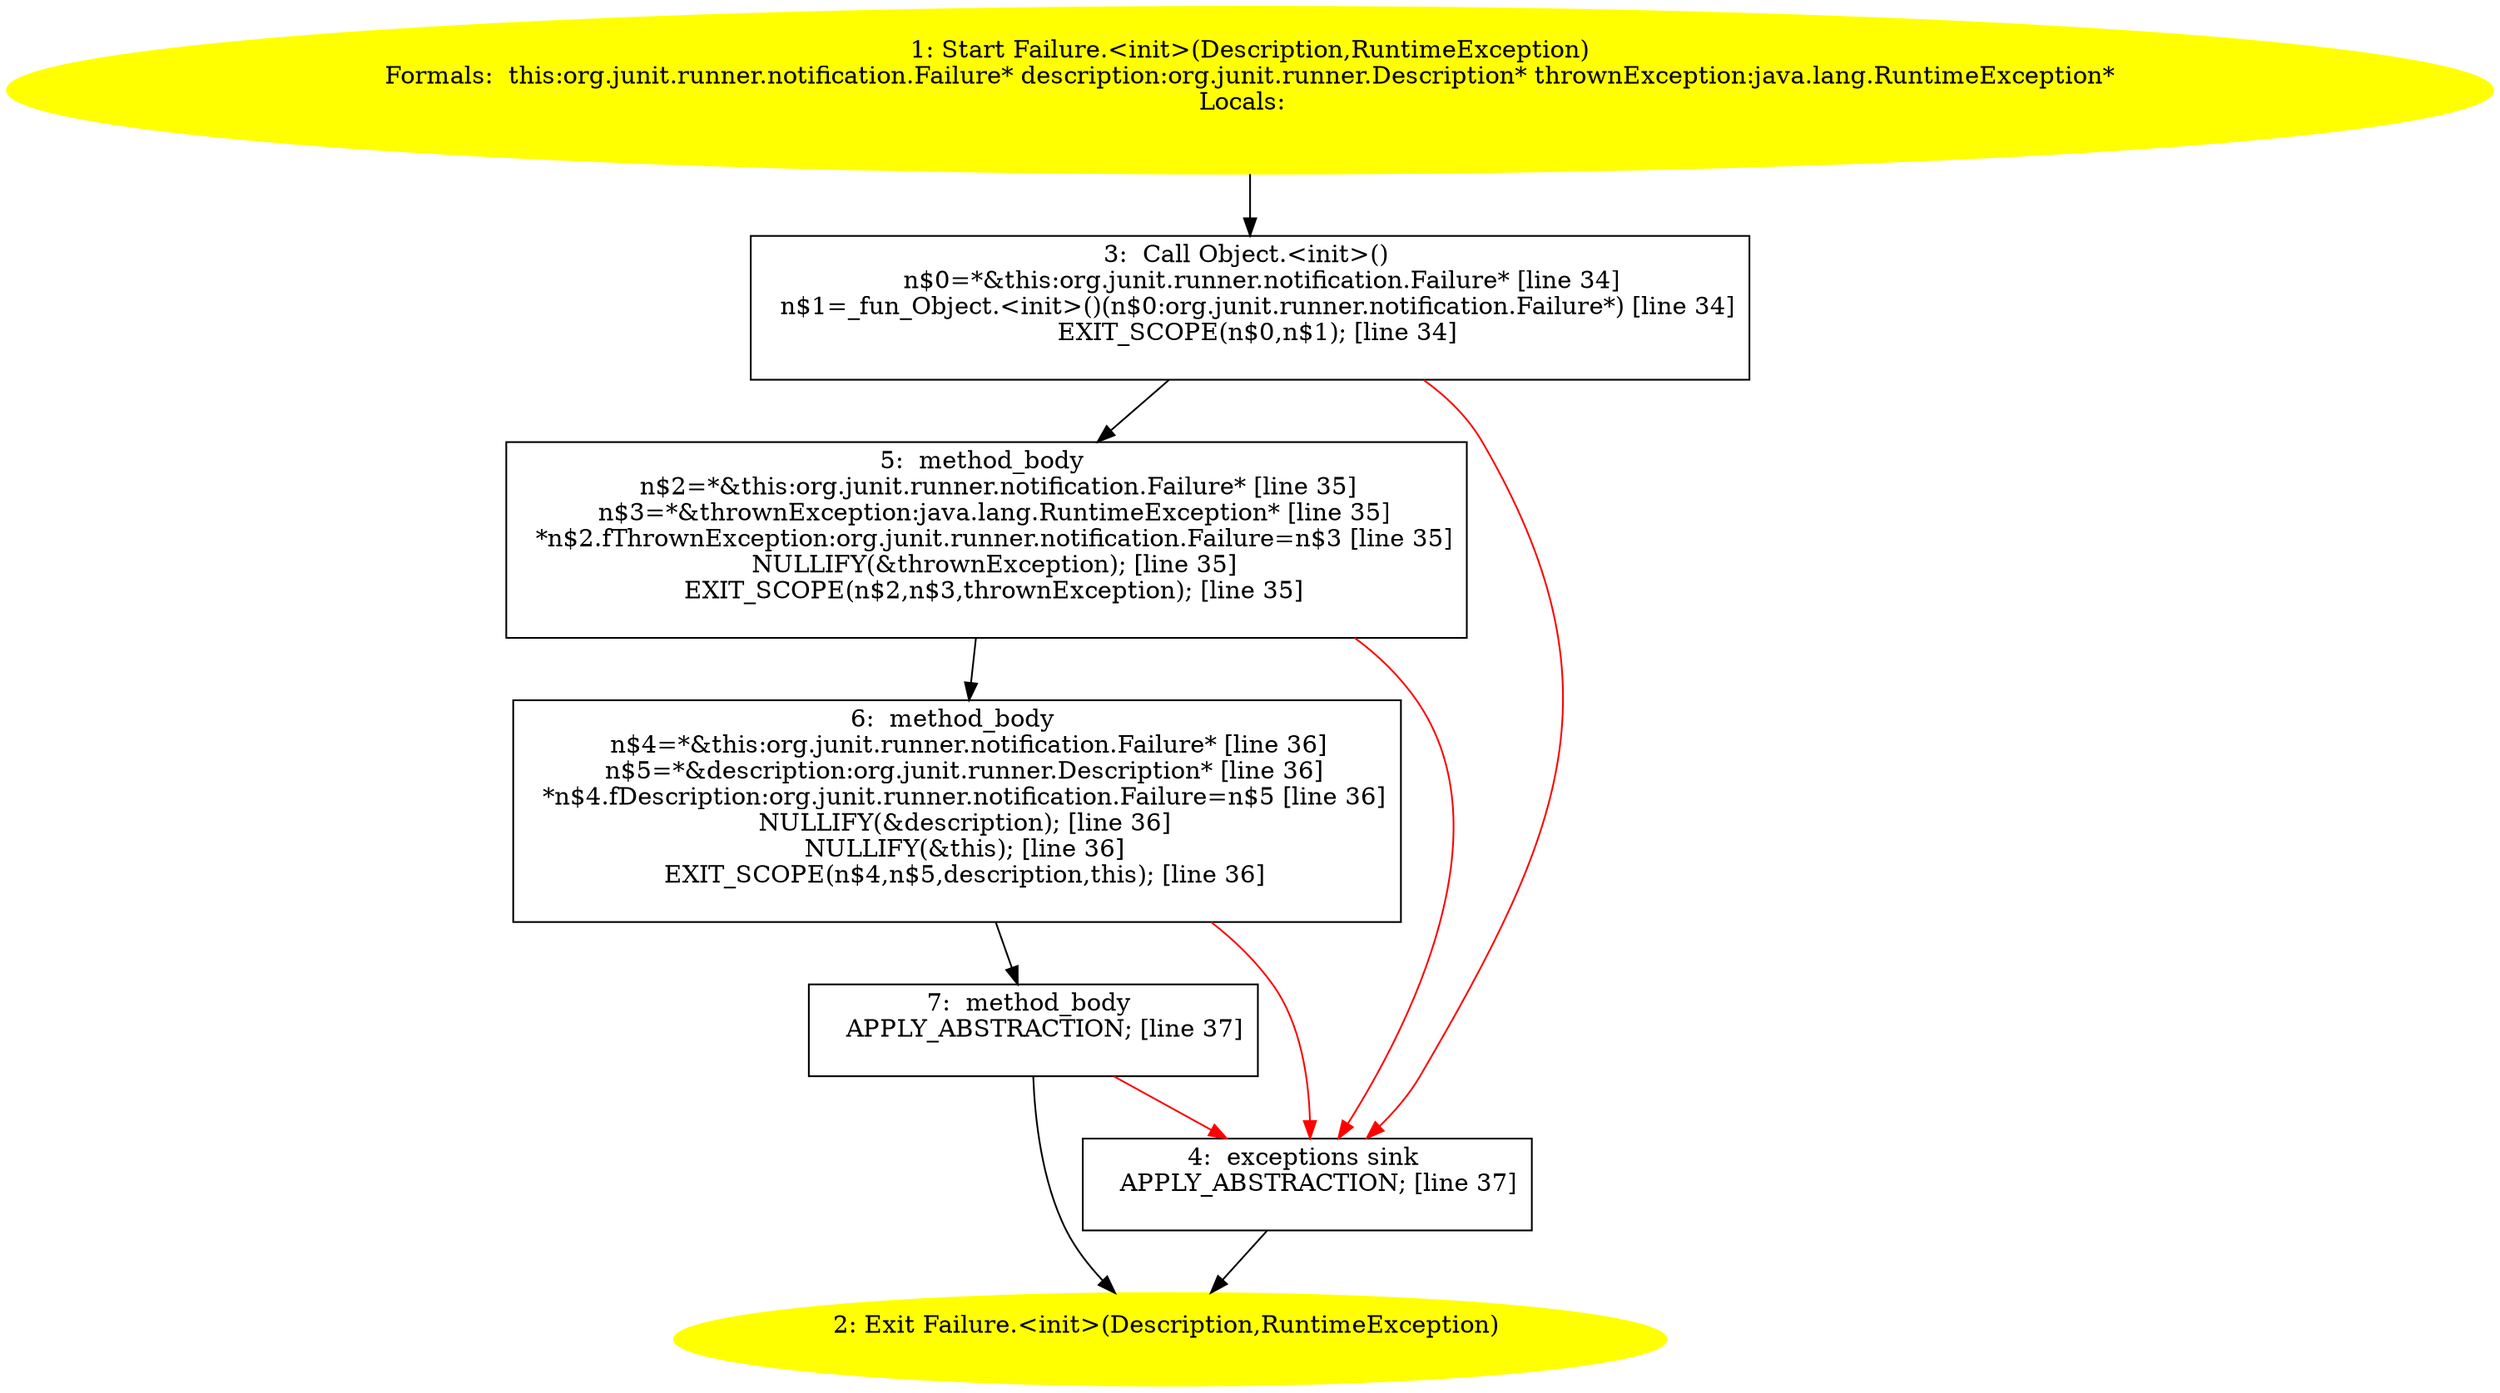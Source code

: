 /* @generated */
digraph cfg {
"org.junit.runner.notification.Failure.<init>(org.junit.runner.Description,java.lang.RuntimeException.f5c2e386446a873feff5fd6d2b352f39_1" [label="1: Start Failure.<init>(Description,RuntimeException)\nFormals:  this:org.junit.runner.notification.Failure* description:org.junit.runner.Description* thrownException:java.lang.RuntimeException*\nLocals:  \n  " color=yellow style=filled]
	

	 "org.junit.runner.notification.Failure.<init>(org.junit.runner.Description,java.lang.RuntimeException.f5c2e386446a873feff5fd6d2b352f39_1" -> "org.junit.runner.notification.Failure.<init>(org.junit.runner.Description,java.lang.RuntimeException.f5c2e386446a873feff5fd6d2b352f39_3" ;
"org.junit.runner.notification.Failure.<init>(org.junit.runner.Description,java.lang.RuntimeException.f5c2e386446a873feff5fd6d2b352f39_2" [label="2: Exit Failure.<init>(Description,RuntimeException) \n  " color=yellow style=filled]
	

"org.junit.runner.notification.Failure.<init>(org.junit.runner.Description,java.lang.RuntimeException.f5c2e386446a873feff5fd6d2b352f39_3" [label="3:  Call Object.<init>() \n   n$0=*&this:org.junit.runner.notification.Failure* [line 34]\n  n$1=_fun_Object.<init>()(n$0:org.junit.runner.notification.Failure*) [line 34]\n  EXIT_SCOPE(n$0,n$1); [line 34]\n " shape="box"]
	

	 "org.junit.runner.notification.Failure.<init>(org.junit.runner.Description,java.lang.RuntimeException.f5c2e386446a873feff5fd6d2b352f39_3" -> "org.junit.runner.notification.Failure.<init>(org.junit.runner.Description,java.lang.RuntimeException.f5c2e386446a873feff5fd6d2b352f39_5" ;
	 "org.junit.runner.notification.Failure.<init>(org.junit.runner.Description,java.lang.RuntimeException.f5c2e386446a873feff5fd6d2b352f39_3" -> "org.junit.runner.notification.Failure.<init>(org.junit.runner.Description,java.lang.RuntimeException.f5c2e386446a873feff5fd6d2b352f39_4" [color="red" ];
"org.junit.runner.notification.Failure.<init>(org.junit.runner.Description,java.lang.RuntimeException.f5c2e386446a873feff5fd6d2b352f39_4" [label="4:  exceptions sink \n   APPLY_ABSTRACTION; [line 37]\n " shape="box"]
	

	 "org.junit.runner.notification.Failure.<init>(org.junit.runner.Description,java.lang.RuntimeException.f5c2e386446a873feff5fd6d2b352f39_4" -> "org.junit.runner.notification.Failure.<init>(org.junit.runner.Description,java.lang.RuntimeException.f5c2e386446a873feff5fd6d2b352f39_2" ;
"org.junit.runner.notification.Failure.<init>(org.junit.runner.Description,java.lang.RuntimeException.f5c2e386446a873feff5fd6d2b352f39_5" [label="5:  method_body \n   n$2=*&this:org.junit.runner.notification.Failure* [line 35]\n  n$3=*&thrownException:java.lang.RuntimeException* [line 35]\n  *n$2.fThrownException:org.junit.runner.notification.Failure=n$3 [line 35]\n  NULLIFY(&thrownException); [line 35]\n  EXIT_SCOPE(n$2,n$3,thrownException); [line 35]\n " shape="box"]
	

	 "org.junit.runner.notification.Failure.<init>(org.junit.runner.Description,java.lang.RuntimeException.f5c2e386446a873feff5fd6d2b352f39_5" -> "org.junit.runner.notification.Failure.<init>(org.junit.runner.Description,java.lang.RuntimeException.f5c2e386446a873feff5fd6d2b352f39_6" ;
	 "org.junit.runner.notification.Failure.<init>(org.junit.runner.Description,java.lang.RuntimeException.f5c2e386446a873feff5fd6d2b352f39_5" -> "org.junit.runner.notification.Failure.<init>(org.junit.runner.Description,java.lang.RuntimeException.f5c2e386446a873feff5fd6d2b352f39_4" [color="red" ];
"org.junit.runner.notification.Failure.<init>(org.junit.runner.Description,java.lang.RuntimeException.f5c2e386446a873feff5fd6d2b352f39_6" [label="6:  method_body \n   n$4=*&this:org.junit.runner.notification.Failure* [line 36]\n  n$5=*&description:org.junit.runner.Description* [line 36]\n  *n$4.fDescription:org.junit.runner.notification.Failure=n$5 [line 36]\n  NULLIFY(&description); [line 36]\n  NULLIFY(&this); [line 36]\n  EXIT_SCOPE(n$4,n$5,description,this); [line 36]\n " shape="box"]
	

	 "org.junit.runner.notification.Failure.<init>(org.junit.runner.Description,java.lang.RuntimeException.f5c2e386446a873feff5fd6d2b352f39_6" -> "org.junit.runner.notification.Failure.<init>(org.junit.runner.Description,java.lang.RuntimeException.f5c2e386446a873feff5fd6d2b352f39_7" ;
	 "org.junit.runner.notification.Failure.<init>(org.junit.runner.Description,java.lang.RuntimeException.f5c2e386446a873feff5fd6d2b352f39_6" -> "org.junit.runner.notification.Failure.<init>(org.junit.runner.Description,java.lang.RuntimeException.f5c2e386446a873feff5fd6d2b352f39_4" [color="red" ];
"org.junit.runner.notification.Failure.<init>(org.junit.runner.Description,java.lang.RuntimeException.f5c2e386446a873feff5fd6d2b352f39_7" [label="7:  method_body \n   APPLY_ABSTRACTION; [line 37]\n " shape="box"]
	

	 "org.junit.runner.notification.Failure.<init>(org.junit.runner.Description,java.lang.RuntimeException.f5c2e386446a873feff5fd6d2b352f39_7" -> "org.junit.runner.notification.Failure.<init>(org.junit.runner.Description,java.lang.RuntimeException.f5c2e386446a873feff5fd6d2b352f39_2" ;
	 "org.junit.runner.notification.Failure.<init>(org.junit.runner.Description,java.lang.RuntimeException.f5c2e386446a873feff5fd6d2b352f39_7" -> "org.junit.runner.notification.Failure.<init>(org.junit.runner.Description,java.lang.RuntimeException.f5c2e386446a873feff5fd6d2b352f39_4" [color="red" ];
}
